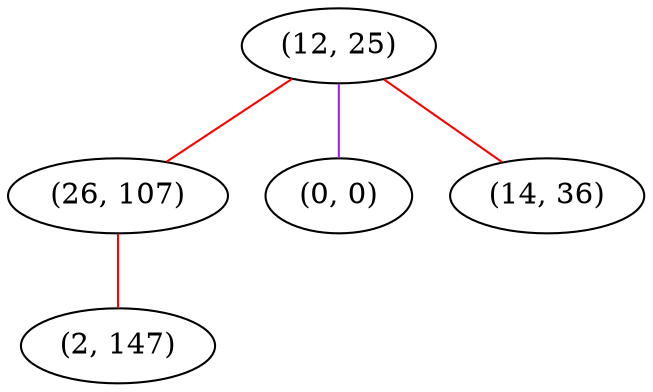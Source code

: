 graph "" {
"(12, 25)";
"(26, 107)";
"(0, 0)";
"(2, 147)";
"(14, 36)";
"(12, 25)" -- "(14, 36)"  [color=red, key=0, weight=1];
"(12, 25)" -- "(0, 0)"  [color=purple, key=0, weight=4];
"(12, 25)" -- "(26, 107)"  [color=red, key=0, weight=1];
"(26, 107)" -- "(2, 147)"  [color=red, key=0, weight=1];
}
